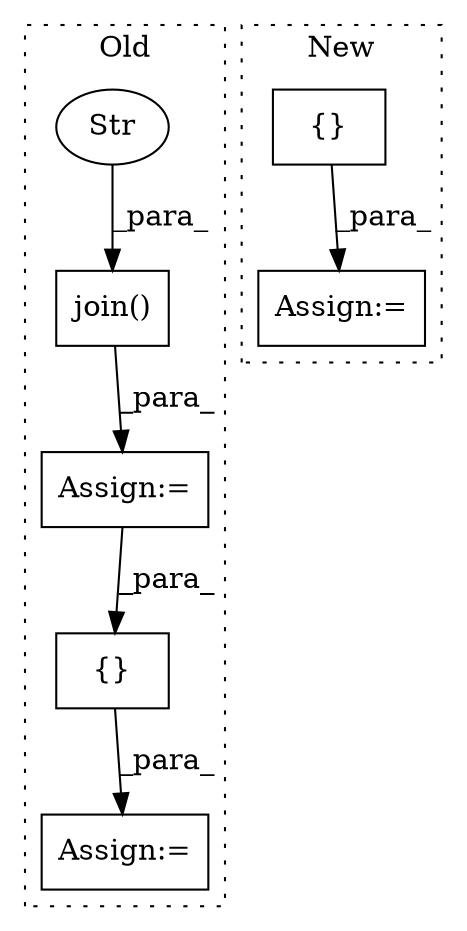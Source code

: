 digraph G {
subgraph cluster0 {
1 [label="join()" a="75" s="1354,1394" l="13,1" shape="box"];
3 [label="Assign:=" a="68" s="1435" l="3" shape="box"];
4 [label="Str" a="66" s="1377" l="9" shape="ellipse"];
5 [label="Assign:=" a="68" s="1334" l="3" shape="box"];
7 [label="{}" a="59" s="1438,1575" l="10,0" shape="box"];
label = "Old";
style="dotted";
}
subgraph cluster1 {
2 [label="{}" a="59" s="1412,1589" l="10,0" shape="box"];
6 [label="Assign:=" a="68" s="1409" l="3" shape="box"];
label = "New";
style="dotted";
}
1 -> 5 [label="_para_"];
2 -> 6 [label="_para_"];
4 -> 1 [label="_para_"];
5 -> 7 [label="_para_"];
7 -> 3 [label="_para_"];
}